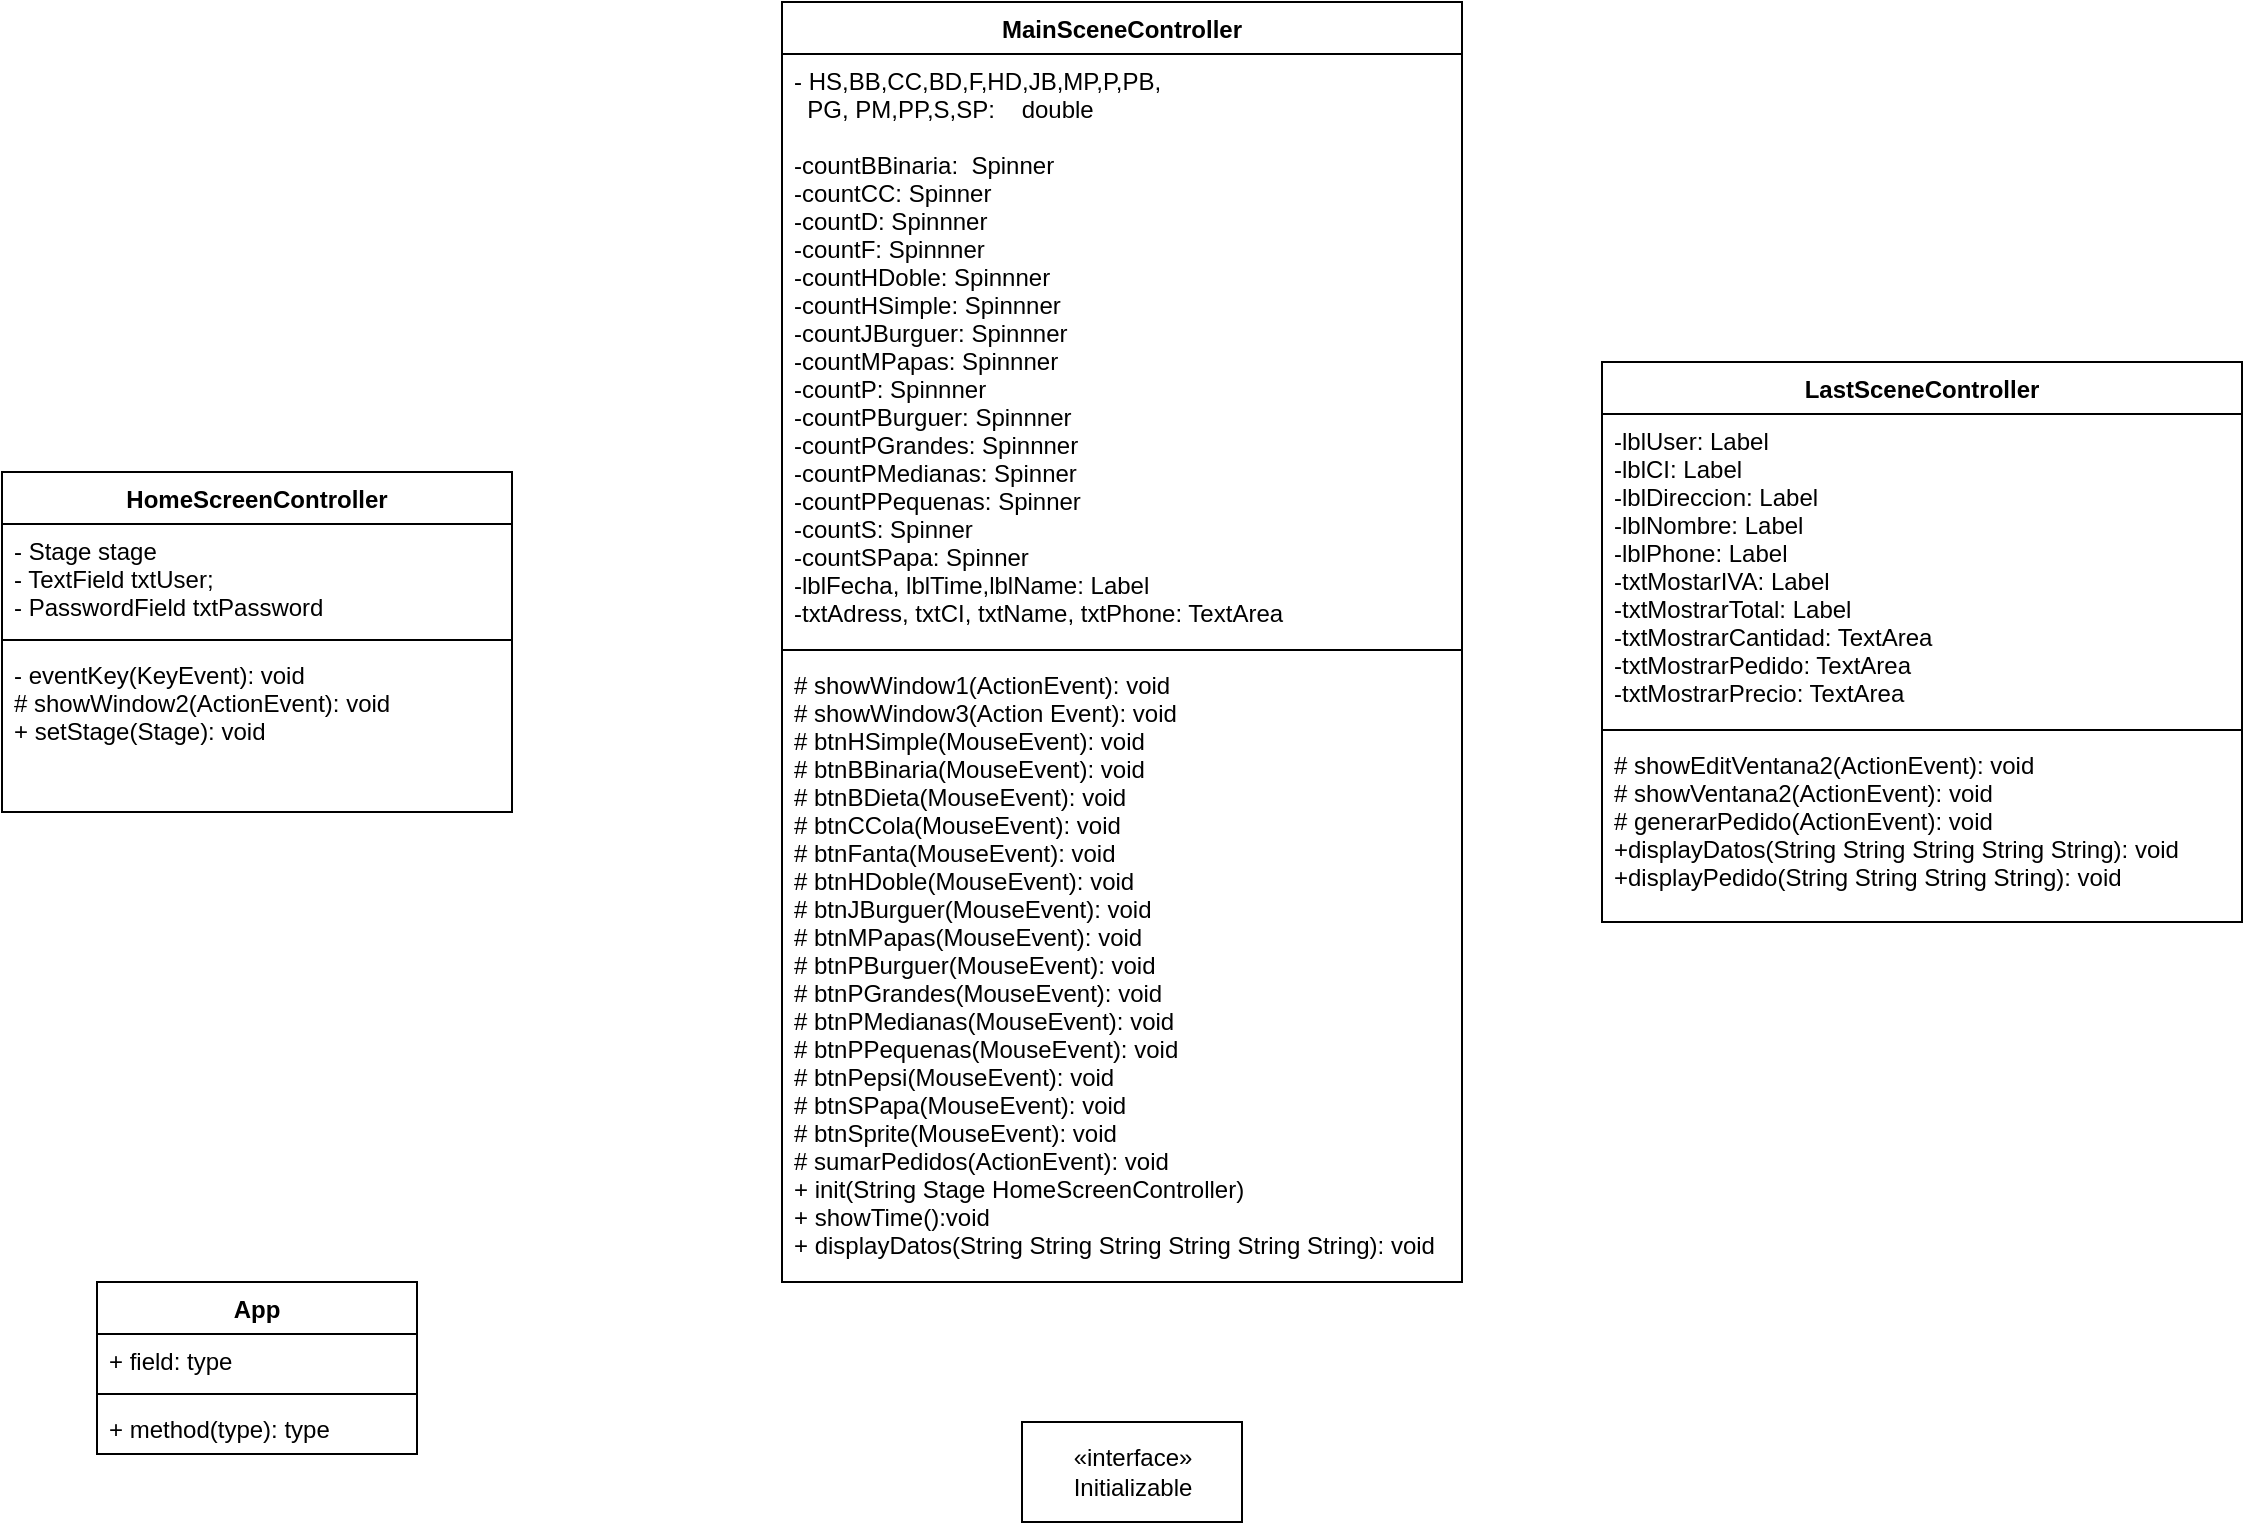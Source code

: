 <mxfile>
    <diagram id="k-hk7OjZPeRuK6OuPr7A" name="Página-1">
        <mxGraphModel dx="1229" dy="883" grid="1" gridSize="10" guides="1" tooltips="1" connect="1" arrows="1" fold="1" page="1" pageScale="1" pageWidth="1169" pageHeight="827" math="0" shadow="0">
            <root>
                <mxCell id="0"/>
                <mxCell id="1" parent="0"/>
                <mxCell id="2" value="HomeScreenController" style="swimlane;fontStyle=1;align=center;verticalAlign=top;childLayout=stackLayout;horizontal=1;startSize=26;horizontalStack=0;resizeParent=1;resizeParentMax=0;resizeLast=0;collapsible=1;marginBottom=0;" parent="1" vertex="1">
                    <mxGeometry x="30" y="275" width="255" height="170" as="geometry"/>
                </mxCell>
                <mxCell id="3" value="- Stage stage&#10;- TextField txtUser;&#10;- PasswordField txtPassword&#10;" style="text;strokeColor=none;fillColor=none;align=left;verticalAlign=top;spacingLeft=4;spacingRight=4;overflow=hidden;rotatable=0;points=[[0,0.5],[1,0.5]];portConstraint=eastwest;" parent="2" vertex="1">
                    <mxGeometry y="26" width="255" height="54" as="geometry"/>
                </mxCell>
                <mxCell id="4" value="" style="line;strokeWidth=1;fillColor=none;align=left;verticalAlign=middle;spacingTop=-1;spacingLeft=3;spacingRight=3;rotatable=0;labelPosition=right;points=[];portConstraint=eastwest;" parent="2" vertex="1">
                    <mxGeometry y="80" width="255" height="8" as="geometry"/>
                </mxCell>
                <mxCell id="5" value="- eventKey(KeyEvent): void&#10;# showWindow2(ActionEvent): void&#10;+ setStage(Stage): void" style="text;strokeColor=none;fillColor=none;align=left;verticalAlign=top;spacingLeft=4;spacingRight=4;overflow=hidden;rotatable=0;points=[[0,0.5],[1,0.5]];portConstraint=eastwest;" parent="2" vertex="1">
                    <mxGeometry y="88" width="255" height="82" as="geometry"/>
                </mxCell>
                <mxCell id="6" value="MainSceneController" style="swimlane;fontStyle=1;align=center;verticalAlign=top;childLayout=stackLayout;horizontal=1;startSize=26;horizontalStack=0;resizeParent=1;resizeParentMax=0;resizeLast=0;collapsible=1;marginBottom=0;" parent="1" vertex="1">
                    <mxGeometry x="420" y="40" width="340" height="640" as="geometry"/>
                </mxCell>
                <mxCell id="7" value="- HS,BB,CC,BD,F,HD,JB,MP,P,PB,&#10;  PG, PM,PP,S,SP:    double&#10;&#10;-countBBinaria:  Spinner&#10;-countCC: Spinner&#10;-countD: Spinnner&#10;-countF: Spinnner&#10;-countHDoble: Spinnner&#10;-countHSimple: Spinnner&#10;-countJBurguer: Spinnner&#10;-countMPapas: Spinnner&#10;-countP: Spinnner&#10;-countPBurguer: Spinnner&#10;-countPGrandes: Spinnner&#10;-countPMedianas: Spinner&#10;-countPPequenas: Spinner&#10;-countS: Spinner&#10;-countSPapa: Spinner&#10;-lblFecha, lblTime,lblName: Label&#10;-txtAdress, txtCI, txtName, txtPhone: TextArea" style="text;strokeColor=none;fillColor=none;align=left;verticalAlign=top;spacingLeft=4;spacingRight=4;overflow=hidden;rotatable=0;points=[[0,0.5],[1,0.5]];portConstraint=eastwest;" parent="6" vertex="1">
                    <mxGeometry y="26" width="340" height="294" as="geometry"/>
                </mxCell>
                <mxCell id="8" value="" style="line;strokeWidth=1;fillColor=none;align=left;verticalAlign=middle;spacingTop=-1;spacingLeft=3;spacingRight=3;rotatable=0;labelPosition=right;points=[];portConstraint=eastwest;" parent="6" vertex="1">
                    <mxGeometry y="320" width="340" height="8" as="geometry"/>
                </mxCell>
                <mxCell id="9" value="# showWindow1(ActionEvent): void&#10;# showWindow3(Action Event): void&#10;# btnHSimple(MouseEvent): void&#10;# btnBBinaria(MouseEvent): void&#10;# btnBDieta(MouseEvent): void&#10;# btnCCola(MouseEvent): void&#10;# btnFanta(MouseEvent): void&#10;# btnHDoble(MouseEvent): void&#10;# btnJBurguer(MouseEvent): void&#10;# btnMPapas(MouseEvent): void&#10;# btnPBurguer(MouseEvent): void&#10;# btnPGrandes(MouseEvent): void&#10;# btnPMedianas(MouseEvent): void&#10;# btnPPequenas(MouseEvent): void&#10;# btnPepsi(MouseEvent): void&#10;# btnSPapa(MouseEvent): void&#10;# btnSprite(MouseEvent): void&#10;# sumarPedidos(ActionEvent): void&#10;+ init(String Stage HomeScreenController)&#10;+ showTime():void&#10;+ displayDatos(String String String String String String): void" style="text;strokeColor=none;fillColor=none;align=left;verticalAlign=top;spacingLeft=4;spacingRight=4;overflow=hidden;rotatable=0;points=[[0,0.5],[1,0.5]];portConstraint=eastwest;" parent="6" vertex="1">
                    <mxGeometry y="328" width="340" height="312" as="geometry"/>
                </mxCell>
                <mxCell id="10" value="LastSceneController" style="swimlane;fontStyle=1;align=center;verticalAlign=top;childLayout=stackLayout;horizontal=1;startSize=26;horizontalStack=0;resizeParent=1;resizeParentMax=0;resizeLast=0;collapsible=1;marginBottom=0;" parent="1" vertex="1">
                    <mxGeometry x="830" y="220" width="320" height="280" as="geometry"/>
                </mxCell>
                <mxCell id="11" value="-lblUser: Label&#10;-lblCI: Label&#10;-lblDireccion: Label&#10;-lblNombre: Label&#10;-lblPhone: Label&#10;-txtMostarIVA: Label&#10;-txtMostrarTotal: Label&#10;-txtMostrarCantidad: TextArea&#10;-txtMostrarPedido: TextArea&#10;-txtMostrarPrecio: TextArea&#10;" style="text;strokeColor=none;fillColor=none;align=left;verticalAlign=top;spacingLeft=4;spacingRight=4;overflow=hidden;rotatable=0;points=[[0,0.5],[1,0.5]];portConstraint=eastwest;" parent="10" vertex="1">
                    <mxGeometry y="26" width="320" height="154" as="geometry"/>
                </mxCell>
                <mxCell id="12" value="" style="line;strokeWidth=1;fillColor=none;align=left;verticalAlign=middle;spacingTop=-1;spacingLeft=3;spacingRight=3;rotatable=0;labelPosition=right;points=[];portConstraint=eastwest;" parent="10" vertex="1">
                    <mxGeometry y="180" width="320" height="8" as="geometry"/>
                </mxCell>
                <mxCell id="13" value="# showEditVentana2(ActionEvent): void&#10;# showVentana2(ActionEvent): void&#10;# generarPedido(ActionEvent): void&#10;+displayDatos(String String String String String): void&#10;+displayPedido(String String String String): void" style="text;strokeColor=none;fillColor=none;align=left;verticalAlign=top;spacingLeft=4;spacingRight=4;overflow=hidden;rotatable=0;points=[[0,0.5],[1,0.5]];portConstraint=eastwest;" parent="10" vertex="1">
                    <mxGeometry y="188" width="320" height="92" as="geometry"/>
                </mxCell>
                <mxCell id="15" value="App" style="swimlane;fontStyle=1;align=center;verticalAlign=top;childLayout=stackLayout;horizontal=1;startSize=26;horizontalStack=0;resizeParent=1;resizeParentMax=0;resizeLast=0;collapsible=1;marginBottom=0;" parent="1" vertex="1">
                    <mxGeometry x="77.5" y="680" width="160" height="86" as="geometry"/>
                </mxCell>
                <mxCell id="16" value="+ field: type" style="text;strokeColor=none;fillColor=none;align=left;verticalAlign=top;spacingLeft=4;spacingRight=4;overflow=hidden;rotatable=0;points=[[0,0.5],[1,0.5]];portConstraint=eastwest;" parent="15" vertex="1">
                    <mxGeometry y="26" width="160" height="26" as="geometry"/>
                </mxCell>
                <mxCell id="17" value="" style="line;strokeWidth=1;fillColor=none;align=left;verticalAlign=middle;spacingTop=-1;spacingLeft=3;spacingRight=3;rotatable=0;labelPosition=right;points=[];portConstraint=eastwest;" parent="15" vertex="1">
                    <mxGeometry y="52" width="160" height="8" as="geometry"/>
                </mxCell>
                <mxCell id="18" value="+ method(type): type" style="text;strokeColor=none;fillColor=none;align=left;verticalAlign=top;spacingLeft=4;spacingRight=4;overflow=hidden;rotatable=0;points=[[0,0.5],[1,0.5]];portConstraint=eastwest;" parent="15" vertex="1">
                    <mxGeometry y="60" width="160" height="26" as="geometry"/>
                </mxCell>
                <mxCell id="19" value="«interface»&lt;br&gt;Initializable" style="html=1;" parent="1" vertex="1">
                    <mxGeometry x="540" y="750" width="110" height="50" as="geometry"/>
                </mxCell>
            </root>
        </mxGraphModel>
    </diagram>
</mxfile>
